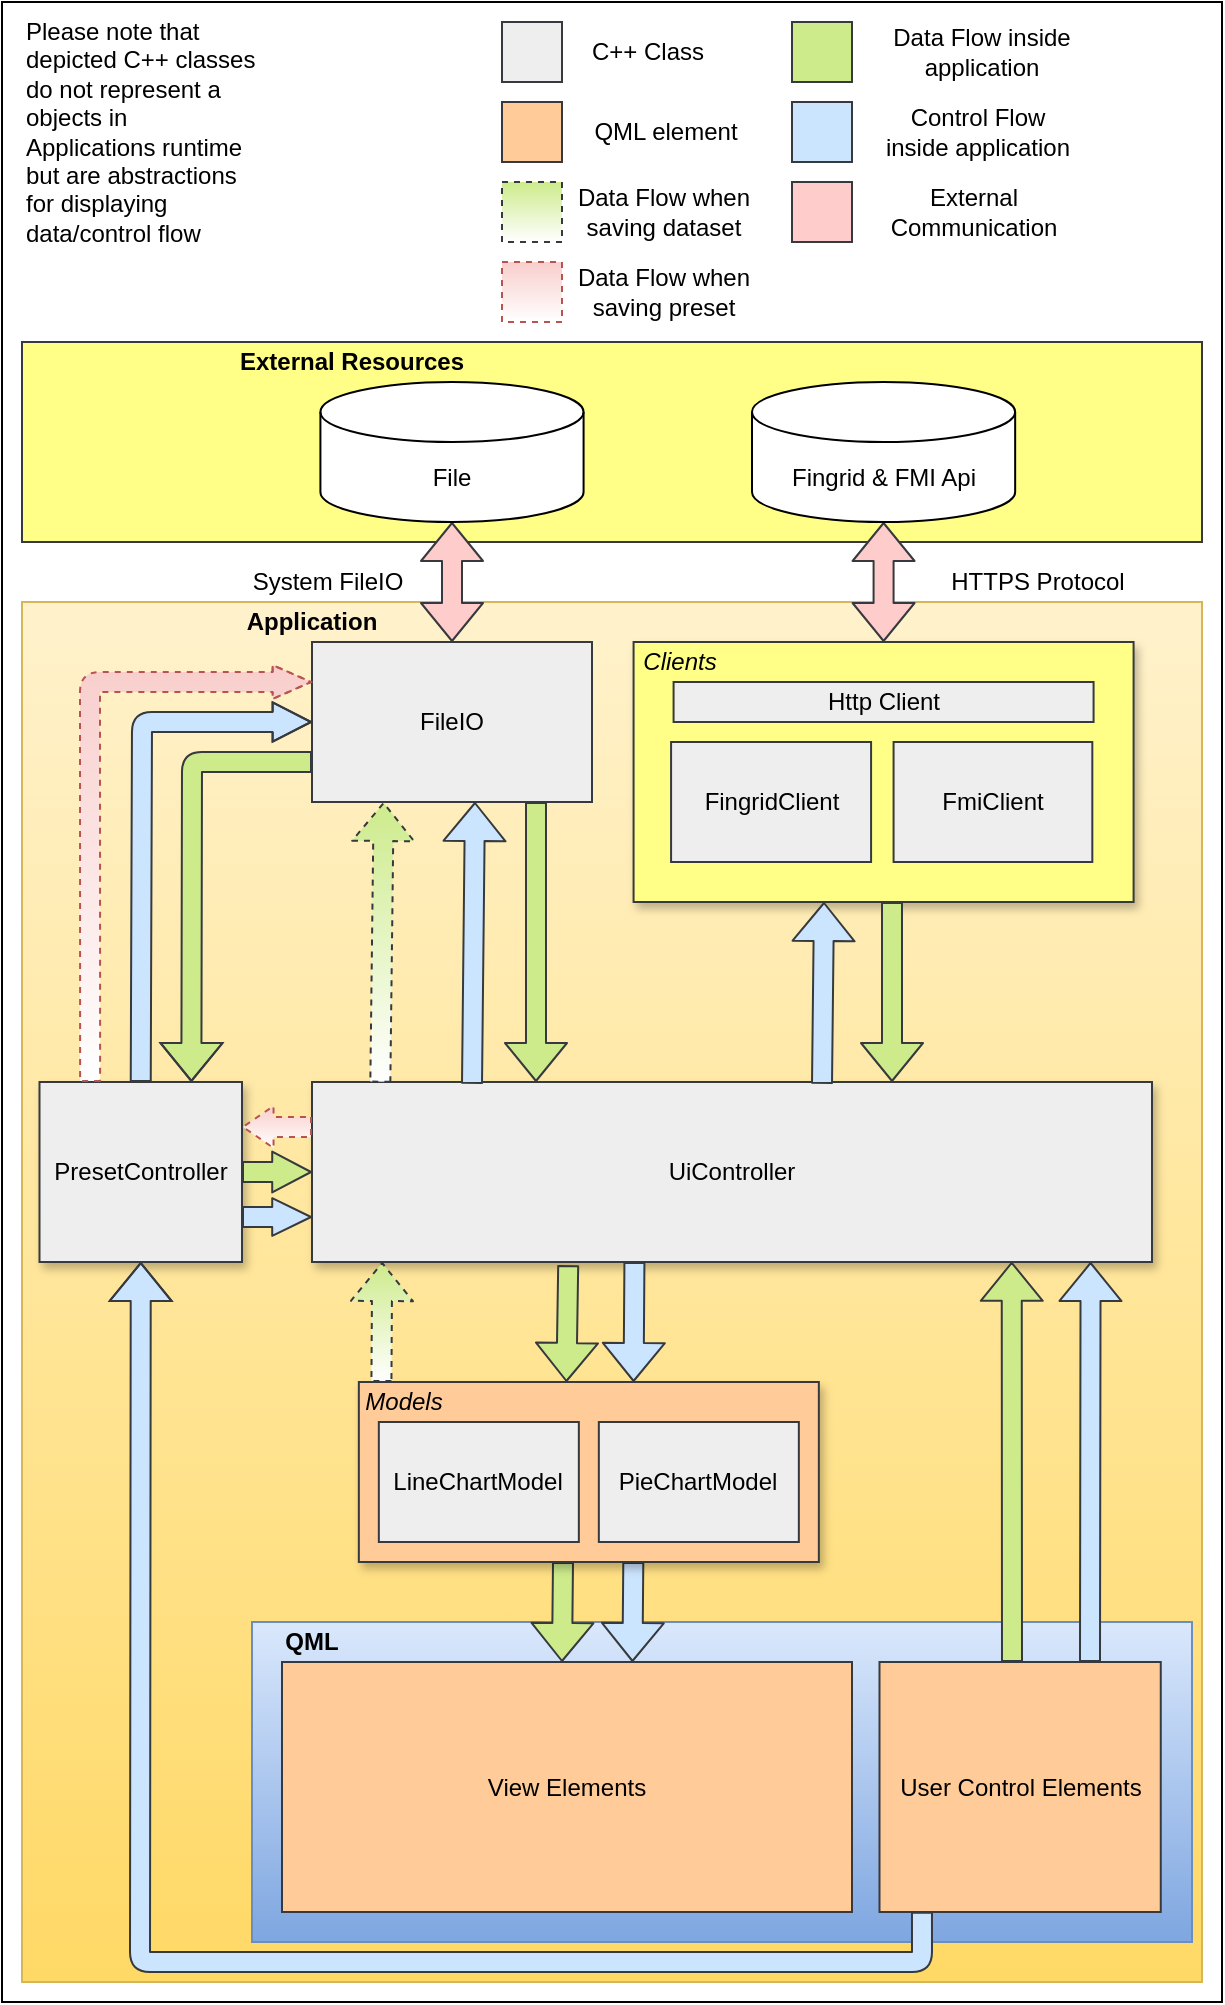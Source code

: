 <mxfile version="14.6.0" type="device"><diagram id="9JFMzWGi-F0_QQ0Y33Ph" name="Page-1"><mxGraphModel dx="1550" dy="2032" grid="1" gridSize="10" guides="1" tooltips="1" connect="1" arrows="1" fold="1" page="1" pageScale="1" pageWidth="827" pageHeight="1169" math="0" shadow="0"><root><mxCell id="0"/><mxCell id="1" parent="0"/><mxCell id="nJQdmMvgQoEOE2wq-I3l-93" value="" style="rounded=0;whiteSpace=wrap;html=1;" parent="1" vertex="1"><mxGeometry x="50" y="-10" width="610" height="1000" as="geometry"/></mxCell><mxCell id="nJQdmMvgQoEOE2wq-I3l-94" value="" style="rounded=0;whiteSpace=wrap;html=1;gradientColor=#ffd966;fillColor=#fff2cc;strokeColor=#d6b656;" parent="1" vertex="1"><mxGeometry x="60" y="290" width="590" height="690" as="geometry"/></mxCell><mxCell id="nJQdmMvgQoEOE2wq-I3l-2" value="" style="rounded=0;whiteSpace=wrap;html=1;fillColor=#ffff88;strokeColor=#36393d;" parent="1" vertex="1"><mxGeometry x="60" y="160" width="590" height="100" as="geometry"/></mxCell><mxCell id="nJQdmMvgQoEOE2wq-I3l-24" value="FileIO" style="rounded=0;whiteSpace=wrap;html=1;fillColor=#eeeeee;strokeColor=#36393d;" parent="1" vertex="1"><mxGeometry x="205" y="310" width="140" height="80" as="geometry"/></mxCell><mxCell id="nJQdmMvgQoEOE2wq-I3l-28" value="HTTPS Protocol" style="text;html=1;strokeColor=none;fillColor=none;align=center;verticalAlign=middle;whiteSpace=wrap;rounded=0;" parent="1" vertex="1"><mxGeometry x="519.79" y="270" width="96" height="20" as="geometry"/></mxCell><mxCell id="nJQdmMvgQoEOE2wq-I3l-29" value="System FileIO" style="text;html=1;strokeColor=none;fillColor=none;align=center;verticalAlign=middle;whiteSpace=wrap;rounded=0;" parent="1" vertex="1"><mxGeometry x="165" y="270" width="96" height="20" as="geometry"/></mxCell><mxCell id="nJQdmMvgQoEOE2wq-I3l-30" value="UiController" style="rounded=0;whiteSpace=wrap;html=1;fillColor=#eeeeee;strokeColor=#36393d;shadow=1;" parent="1" vertex="1"><mxGeometry x="205" y="530" width="420" height="90" as="geometry"/></mxCell><mxCell id="nJQdmMvgQoEOE2wq-I3l-76" value="" style="shape=flexArrow;endArrow=classic;html=1;exitX=0.178;exitY=1.012;exitDx=0;exitDy=0;exitPerimeter=0;fillColor=#cce5ff;strokeColor=#36393d;" parent="1" edge="1"><mxGeometry width="50" height="50" relative="1" as="geometry"><mxPoint x="366.22" y="620" as="sourcePoint"/><mxPoint x="365.79" y="680" as="targetPoint"/></mxGeometry></mxCell><mxCell id="nJQdmMvgQoEOE2wq-I3l-77" value="" style="shape=flexArrow;endArrow=classic;html=1;fillColor=#cdeb8b;strokeColor=#36393d;exitX=0.305;exitY=1.017;exitDx=0;exitDy=0;exitPerimeter=0;" parent="1" source="nJQdmMvgQoEOE2wq-I3l-30" edge="1"><mxGeometry width="50" height="50" relative="1" as="geometry"><mxPoint x="332.71" y="640" as="sourcePoint"/><mxPoint x="332.21" y="680" as="targetPoint"/></mxGeometry></mxCell><mxCell id="nJQdmMvgQoEOE2wq-I3l-78" value="" style="rounded=0;whiteSpace=wrap;html=1;gradientColor=#7ea6e0;fillColor=#dae8fc;strokeColor=#6c8ebf;" parent="1" vertex="1"><mxGeometry x="175" y="800" width="470" height="160" as="geometry"/></mxCell><mxCell id="nJQdmMvgQoEOE2wq-I3l-79" value="View Elements" style="whiteSpace=wrap;html=1;fillColor=#ffcc99;strokeColor=#36393d;" parent="1" vertex="1"><mxGeometry x="190" y="820" width="285" height="125" as="geometry"/></mxCell><mxCell id="nJQdmMvgQoEOE2wq-I3l-80" value="User Control Elements" style="whiteSpace=wrap;html=1;fillColor=#ffcc99;strokeColor=#36393d;" parent="1" vertex="1"><mxGeometry x="488.75" y="820" width="140.63" height="125" as="geometry"/></mxCell><mxCell id="nJQdmMvgQoEOE2wq-I3l-96" value="&lt;b&gt;Application&lt;/b&gt;" style="text;html=1;strokeColor=none;fillColor=none;align=center;verticalAlign=middle;whiteSpace=wrap;rounded=0;" parent="1" vertex="1"><mxGeometry x="185" y="290" width="40" height="20" as="geometry"/></mxCell><mxCell id="nJQdmMvgQoEOE2wq-I3l-97" value="" style="whiteSpace=wrap;html=1;aspect=fixed;fillColor=#cdeb8b;strokeColor=#36393d;" parent="1" vertex="1"><mxGeometry x="445" width="30" height="30" as="geometry"/></mxCell><mxCell id="nJQdmMvgQoEOE2wq-I3l-98" value="Data Flow inside application" style="text;html=1;strokeColor=none;fillColor=none;align=center;verticalAlign=middle;whiteSpace=wrap;rounded=0;" parent="1" vertex="1"><mxGeometry x="490" y="5" width="100" height="20" as="geometry"/></mxCell><mxCell id="nJQdmMvgQoEOE2wq-I3l-100" value="Control Flow inside application" style="text;html=1;strokeColor=none;fillColor=none;align=center;verticalAlign=middle;whiteSpace=wrap;rounded=0;" parent="1" vertex="1"><mxGeometry x="486" y="45" width="104" height="20" as="geometry"/></mxCell><mxCell id="nJQdmMvgQoEOE2wq-I3l-103" value="" style="whiteSpace=wrap;html=1;aspect=fixed;fillColor=#eeeeee;strokeColor=#36393d;" parent="1" vertex="1"><mxGeometry x="300" width="30" height="30" as="geometry"/></mxCell><mxCell id="nJQdmMvgQoEOE2wq-I3l-104" value="C++ Class" style="text;html=1;strokeColor=none;fillColor=none;align=center;verticalAlign=middle;whiteSpace=wrap;rounded=0;" parent="1" vertex="1"><mxGeometry x="342.5" y="5" width="60" height="20" as="geometry"/></mxCell><mxCell id="nJQdmMvgQoEOE2wq-I3l-105" value="" style="whiteSpace=wrap;html=1;aspect=fixed;fillColor=#ffcc99;strokeColor=#36393d;" parent="1" vertex="1"><mxGeometry x="300" y="40" width="30" height="30" as="geometry"/></mxCell><mxCell id="nJQdmMvgQoEOE2wq-I3l-106" value="QML element" style="text;html=1;strokeColor=none;fillColor=none;align=center;verticalAlign=middle;whiteSpace=wrap;rounded=0;" parent="1" vertex="1"><mxGeometry x="342.5" y="45" width="77.5" height="20" as="geometry"/></mxCell><mxCell id="nJQdmMvgQoEOE2wq-I3l-3" value="&lt;b&gt;External Resources&lt;/b&gt;" style="text;html=1;strokeColor=none;fillColor=none;align=center;verticalAlign=middle;whiteSpace=wrap;rounded=0;" parent="1" vertex="1"><mxGeometry x="165" y="160" width="120" height="20" as="geometry"/></mxCell><mxCell id="nJQdmMvgQoEOE2wq-I3l-108" value="Please note that depicted C++ classes do not represent a objects in Applications runtime but are abstractions for displaying data/control flow" style="text;html=1;strokeColor=none;fillColor=none;align=left;verticalAlign=middle;whiteSpace=wrap;rounded=0;" parent="1" vertex="1"><mxGeometry x="60" width="120" height="110" as="geometry"/></mxCell><mxCell id="0O3IPdokngqs7vH_6N07-15" value="" style="shape=flexArrow;endArrow=classic;html=1;entryX=0.5;entryY=1;entryDx=0;entryDy=0;exitX=0.097;exitY=0.004;exitDx=0;exitDy=0;fillColor=#cdeb8b;strokeColor=#36393d;exitPerimeter=0;gradientColor=#ffffff;dashed=1;" parent="1" edge="1"><mxGeometry width="50" height="50" relative="1" as="geometry"><mxPoint x="239.164" y="530.36" as="sourcePoint"/><mxPoint x="240.84" y="390" as="targetPoint"/></mxGeometry></mxCell><mxCell id="0O3IPdokngqs7vH_6N07-18" value="" style="shape=flexArrow;endArrow=classic;html=1;fillColor=#cdeb8b;strokeColor=#36393d;" parent="1" edge="1"><mxGeometry width="50" height="50" relative="1" as="geometry"><mxPoint x="317" y="390" as="sourcePoint"/><mxPoint x="317" y="530" as="targetPoint"/></mxGeometry></mxCell><mxCell id="0O3IPdokngqs7vH_6N07-24" value="" style="shape=flexArrow;endArrow=classic;html=1;fillColor=#cdeb8b;strokeColor=#36393d;" parent="1" edge="1"><mxGeometry width="50" height="50" relative="1" as="geometry"><mxPoint x="330.5" y="770" as="sourcePoint"/><mxPoint x="330" y="820" as="targetPoint"/></mxGeometry></mxCell><mxCell id="0O3IPdokngqs7vH_6N07-25" value="" style="shape=flexArrow;endArrow=classic;html=1;exitX=0.178;exitY=1.012;exitDx=0;exitDy=0;exitPerimeter=0;fillColor=#cce5ff;strokeColor=#36393d;" parent="1" edge="1"><mxGeometry width="50" height="50" relative="1" as="geometry"><mxPoint x="365.65" y="770.0" as="sourcePoint"/><mxPoint x="365.22" y="820" as="targetPoint"/></mxGeometry></mxCell><mxCell id="0O3IPdokngqs7vH_6N07-30" value="" style="shape=flexArrow;endArrow=classic;html=1;entryX=0.17;entryY=1;entryDx=0;entryDy=0;fillColor=#cdeb8b;strokeColor=#36393d;entryPerimeter=0;gradientColor=#ffffff;dashed=1;" parent="1" edge="1"><mxGeometry width="50" height="50" relative="1" as="geometry"><mxPoint x="239.71" y="680" as="sourcePoint"/><mxPoint x="240.088" y="620" as="targetPoint"/></mxGeometry></mxCell><mxCell id="0O3IPdokngqs7vH_6N07-31" value="" style="shape=flexArrow;endArrow=classic;html=1;exitX=0.089;exitY=0.01;exitDx=0;exitDy=0;fillColor=#cce5ff;strokeColor=#36393d;exitPerimeter=0;entryX=0.187;entryY=1.018;entryDx=0;entryDy=0;entryPerimeter=0;" parent="1" edge="1"><mxGeometry width="50" height="50" relative="1" as="geometry"><mxPoint x="285.004" y="530.9" as="sourcePoint"/><mxPoint x="286.48" y="390.0" as="targetPoint"/></mxGeometry></mxCell><mxCell id="0O3IPdokngqs7vH_6N07-33" value="" style="shape=flexArrow;endArrow=classic;html=1;entryX=0.833;entryY=0.999;entryDx=0;entryDy=0;fillColor=#cdeb8b;strokeColor=#36393d;entryPerimeter=0;" parent="1" target="nJQdmMvgQoEOE2wq-I3l-30" edge="1"><mxGeometry width="50" height="50" relative="1" as="geometry"><mxPoint x="555" y="820" as="sourcePoint"/><mxPoint x="556.68" y="814.64" as="targetPoint"/></mxGeometry></mxCell><mxCell id="0O3IPdokngqs7vH_6N07-34" value="" style="shape=flexArrow;endArrow=classic;html=1;entryX=0.833;entryY=0.999;entryDx=0;entryDy=0;fillColor=#cce5ff;strokeColor=#36393d;entryPerimeter=0;" parent="1" edge="1"><mxGeometry width="50" height="50" relative="1" as="geometry"><mxPoint x="594" y="820" as="sourcePoint"/><mxPoint x="594.28" y="620.0" as="targetPoint"/></mxGeometry></mxCell><mxCell id="0O3IPdokngqs7vH_6N07-39" value="&lt;b&gt;QML&lt;/b&gt;" style="text;html=1;strokeColor=none;fillColor=none;align=center;verticalAlign=middle;whiteSpace=wrap;rounded=0;shadow=1;" parent="1" vertex="1"><mxGeometry x="185" y="800" width="40" height="20" as="geometry"/></mxCell><mxCell id="0O3IPdokngqs7vH_6N07-43" value="" style="group" parent="1" vertex="1" connectable="0"><mxGeometry x="365.79" y="320" width="250" height="120" as="geometry"/></mxCell><mxCell id="0O3IPdokngqs7vH_6N07-40" value="" style="rounded=0;whiteSpace=wrap;html=1;shadow=1;fillColor=#ffff88;strokeColor=#36393d;" parent="0O3IPdokngqs7vH_6N07-43" vertex="1"><mxGeometry y="-10" width="250" height="130" as="geometry"/></mxCell><mxCell id="XvTC4NZC5yYP5jGiPd7o-32" value="Http Client" style="rounded=0;whiteSpace=wrap;html=1;fillColor=#eeeeee;strokeColor=#36393d;" parent="0O3IPdokngqs7vH_6N07-43" vertex="1"><mxGeometry x="20" y="10" width="210" height="20" as="geometry"/></mxCell><mxCell id="nJQdmMvgQoEOE2wq-I3l-5" value="FingridClient" style="rounded=0;whiteSpace=wrap;html=1;fillColor=#eeeeee;strokeColor=#36393d;" parent="0O3IPdokngqs7vH_6N07-43" vertex="1"><mxGeometry x="18.75" y="40" width="100" height="60" as="geometry"/></mxCell><mxCell id="nJQdmMvgQoEOE2wq-I3l-6" value="FmiClient" style="rounded=0;whiteSpace=wrap;html=1;fillColor=#eeeeee;strokeColor=#36393d;" parent="0O3IPdokngqs7vH_6N07-43" vertex="1"><mxGeometry x="130" y="40" width="99.37" height="60" as="geometry"/></mxCell><mxCell id="0O3IPdokngqs7vH_6N07-44" value="&lt;i&gt;Clients&lt;/i&gt;" style="text;html=1;strokeColor=none;fillColor=none;align=center;verticalAlign=middle;whiteSpace=wrap;rounded=0;shadow=1;" parent="0O3IPdokngqs7vH_6N07-43" vertex="1"><mxGeometry y="-10" width="45.79" height="20" as="geometry"/></mxCell><mxCell id="0O3IPdokngqs7vH_6N07-45" value="" style="shape=flexArrow;endArrow=classic;html=1;exitX=0.089;exitY=0.01;exitDx=0;exitDy=0;fillColor=#cce5ff;strokeColor=#36393d;exitPerimeter=0;" parent="0O3IPdokngqs7vH_6N07-43" edge="1"><mxGeometry width="50" height="50" relative="1" as="geometry"><mxPoint x="94.214" y="210.9" as="sourcePoint"/><mxPoint x="95.21" y="120" as="targetPoint"/></mxGeometry></mxCell><mxCell id="nJQdmMvgQoEOE2wq-I3l-27" value="" style="shape=flexArrow;endArrow=classic;startArrow=classic;html=1;entryX=0.5;entryY=1;entryDx=0;entryDy=0;entryPerimeter=0;exitX=0.5;exitY=0;exitDx=0;exitDy=0;fillColor=#ffcccc;strokeColor=#36393d;" parent="1" source="0O3IPdokngqs7vH_6N07-40" target="0O3IPdokngqs7vH_6N07-62" edge="1"><mxGeometry width="50" height="50" relative="1" as="geometry"><mxPoint x="457.5" y="320" as="sourcePoint"/><mxPoint x="490.792" y="230" as="targetPoint"/><Array as="points"/></mxGeometry></mxCell><mxCell id="0O3IPdokngqs7vH_6N07-46" value="" style="shape=flexArrow;endArrow=classic;html=1;fillColor=#cdeb8b;strokeColor=#36393d;" parent="1" edge="1"><mxGeometry width="50" height="50" relative="1" as="geometry"><mxPoint x="495" y="440" as="sourcePoint"/><mxPoint x="495" y="530" as="targetPoint"/></mxGeometry></mxCell><mxCell id="0O3IPdokngqs7vH_6N07-60" value="" style="group" parent="1" vertex="1" connectable="0"><mxGeometry x="228.42" y="680" width="230" height="90" as="geometry"/></mxCell><mxCell id="0O3IPdokngqs7vH_6N07-47" value="" style="rounded=0;whiteSpace=wrap;html=1;shadow=1;fillColor=#ffcc99;strokeColor=#36393d;" parent="0O3IPdokngqs7vH_6N07-60" vertex="1"><mxGeometry width="230" height="90" as="geometry"/></mxCell><mxCell id="0O3IPdokngqs7vH_6N07-48" value="LineChartModel" style="rounded=0;whiteSpace=wrap;html=1;fillColor=#eeeeee;strokeColor=#36393d;" parent="0O3IPdokngqs7vH_6N07-60" vertex="1"><mxGeometry x="10" y="20" width="100" height="60" as="geometry"/></mxCell><mxCell id="0O3IPdokngqs7vH_6N07-51" value="PieChartModel" style="rounded=0;whiteSpace=wrap;html=1;fillColor=#eeeeee;strokeColor=#36393d;" parent="0O3IPdokngqs7vH_6N07-60" vertex="1"><mxGeometry x="120" y="20" width="100" height="60" as="geometry"/></mxCell><mxCell id="0O3IPdokngqs7vH_6N07-59" value="&lt;i&gt;Models&lt;/i&gt;" style="text;html=1;strokeColor=none;fillColor=none;align=center;verticalAlign=middle;whiteSpace=wrap;rounded=0;shadow=1;" parent="0O3IPdokngqs7vH_6N07-60" vertex="1"><mxGeometry width="45.79" height="20" as="geometry"/></mxCell><mxCell id="0O3IPdokngqs7vH_6N07-62" value="Fingrid &amp;amp; FMI Api" style="shape=cylinder3;whiteSpace=wrap;html=1;boundedLbl=1;backgroundOutline=1;size=15;" parent="1" vertex="1"><mxGeometry x="425" y="180" width="131.58" height="70" as="geometry"/></mxCell><mxCell id="0O3IPdokngqs7vH_6N07-63" value="" style="shape=flexArrow;endArrow=classic;startArrow=classic;html=1;entryX=0.5;entryY=1;entryDx=0;entryDy=0;entryPerimeter=0;exitX=0.5;exitY=0;exitDx=0;exitDy=0;fillColor=#ffcccc;strokeColor=#36393d;" parent="1" target="0O3IPdokngqs7vH_6N07-64" edge="1"><mxGeometry width="50" height="50" relative="1" as="geometry"><mxPoint x="275" y="310" as="sourcePoint"/><mxPoint x="275.002" y="230" as="targetPoint"/><Array as="points"/></mxGeometry></mxCell><mxCell id="0O3IPdokngqs7vH_6N07-64" value="File" style="shape=cylinder3;whiteSpace=wrap;html=1;boundedLbl=1;backgroundOutline=1;size=15;" parent="1" vertex="1"><mxGeometry x="209.21" y="180" width="131.58" height="70" as="geometry"/></mxCell><mxCell id="0O3IPdokngqs7vH_6N07-70" value="" style="whiteSpace=wrap;html=1;aspect=fixed;fillColor=#cdeb8b;strokeColor=#36393d;dashed=1;gradientColor=#ffffff;" parent="1" vertex="1"><mxGeometry x="300" y="80" width="30" height="30" as="geometry"/></mxCell><mxCell id="0O3IPdokngqs7vH_6N07-71" value="Data Flow when saving dataset" style="text;html=1;strokeColor=none;fillColor=none;align=center;verticalAlign=middle;whiteSpace=wrap;rounded=0;dashed=1;" parent="1" vertex="1"><mxGeometry x="331.25" y="85" width="100" height="20" as="geometry"/></mxCell><mxCell id="0O3IPdokngqs7vH_6N07-72" value="External Communication" style="text;html=1;strokeColor=none;fillColor=none;align=center;verticalAlign=middle;whiteSpace=wrap;rounded=0;" parent="1" vertex="1"><mxGeometry x="483.75" y="85" width="104" height="20" as="geometry"/></mxCell><mxCell id="0O3IPdokngqs7vH_6N07-73" value="" style="whiteSpace=wrap;html=1;aspect=fixed;fillColor=#ffcccc;strokeColor=#36393d;" parent="1" vertex="1"><mxGeometry x="445" y="80" width="30" height="30" as="geometry"/></mxCell><mxCell id="0O3IPdokngqs7vH_6N07-74" value="" style="whiteSpace=wrap;html=1;aspect=fixed;fillColor=#cce5ff;strokeColor=#36393d;" parent="1" vertex="1"><mxGeometry x="445" y="40" width="30" height="30" as="geometry"/></mxCell><mxCell id="sQacjSPV4zx7ImVFmRWN-3" value="" style="whiteSpace=wrap;html=1;aspect=fixed;strokeColor=#b85450;dashed=1;fillColor=#f8cecc;gradientColor=#ffffff;" vertex="1" parent="1"><mxGeometry x="300" y="120" width="30" height="30" as="geometry"/></mxCell><mxCell id="sQacjSPV4zx7ImVFmRWN-4" value="Data Flow when saving preset" style="text;html=1;strokeColor=none;fillColor=none;align=center;verticalAlign=middle;whiteSpace=wrap;rounded=0;dashed=1;" vertex="1" parent="1"><mxGeometry x="331.25" y="125" width="100" height="20" as="geometry"/></mxCell><mxCell id="sQacjSPV4zx7ImVFmRWN-5" value="PresetController" style="rounded=0;whiteSpace=wrap;html=1;fillColor=#eeeeee;strokeColor=#36393d;shadow=1;" vertex="1" parent="1"><mxGeometry x="68.75" y="530" width="101.25" height="90" as="geometry"/></mxCell><mxCell id="sQacjSPV4zx7ImVFmRWN-8" value="" style="shape=flexArrow;endArrow=classic;html=1;entryX=0;entryY=0.25;entryDx=0;entryDy=0;fillColor=#f8cecc;strokeColor=#b85450;dashed=1;exitX=0.25;exitY=0;exitDx=0;exitDy=0;gradientColor=#ffffff;endWidth=5.968;endSize=6.065;" edge="1" parent="1" source="sQacjSPV4zx7ImVFmRWN-5" target="nJQdmMvgQoEOE2wq-I3l-24"><mxGeometry width="50" height="50" relative="1" as="geometry"><mxPoint x="165" y="500" as="sourcePoint"/><mxPoint x="130" y="500" as="targetPoint"/><Array as="points"><mxPoint x="94" y="330"/></Array></mxGeometry></mxCell><mxCell id="sQacjSPV4zx7ImVFmRWN-9" value="" style="shape=flexArrow;endArrow=classic;html=1;exitX=0.151;exitY=0.999;exitDx=0;exitDy=0;exitPerimeter=0;fillColor=#cce5ff;strokeColor=#36393d;entryX=0.5;entryY=1;entryDx=0;entryDy=0;" edge="1" parent="1" source="nJQdmMvgQoEOE2wq-I3l-80" target="sQacjSPV4zx7ImVFmRWN-5"><mxGeometry width="50" height="50" relative="1" as="geometry"><mxPoint x="500.43" y="945" as="sourcePoint"/><mxPoint x="500.0" y="1005" as="targetPoint"/><Array as="points"><mxPoint x="510" y="970"/><mxPoint x="119" y="970"/></Array></mxGeometry></mxCell><mxCell id="sQacjSPV4zx7ImVFmRWN-10" value="" style="shape=flexArrow;endArrow=classic;html=1;fillColor=#cdeb8b;strokeColor=#36393d;exitX=0;exitY=0.75;exitDx=0;exitDy=0;entryX=0.75;entryY=0;entryDx=0;entryDy=0;" edge="1" parent="1" source="nJQdmMvgQoEOE2wq-I3l-24" target="sQacjSPV4zx7ImVFmRWN-5"><mxGeometry width="50" height="50" relative="1" as="geometry"><mxPoint x="150" y="370" as="sourcePoint"/><mxPoint x="150" y="510" as="targetPoint"/><Array as="points"><mxPoint x="145" y="370"/></Array></mxGeometry></mxCell><mxCell id="sQacjSPV4zx7ImVFmRWN-11" value="" style="shape=flexArrow;endArrow=classic;html=1;exitX=0.5;exitY=0;exitDx=0;exitDy=0;fillColor=#cce5ff;strokeColor=#36393d;entryX=0;entryY=0.5;entryDx=0;entryDy=0;endWidth=8.71;endSize=6.065;" edge="1" parent="1" source="sQacjSPV4zx7ImVFmRWN-5" target="nJQdmMvgQoEOE2wq-I3l-24"><mxGeometry width="50" height="50" relative="1" as="geometry"><mxPoint x="110.004" y="500.9" as="sourcePoint"/><mxPoint x="111.48" y="360" as="targetPoint"/><Array as="points"><mxPoint x="120" y="350"/></Array></mxGeometry></mxCell><mxCell id="sQacjSPV4zx7ImVFmRWN-12" value="" style="shape=flexArrow;endArrow=classic;html=1;fillColor=#cdeb8b;strokeColor=#36393d;exitX=1;exitY=0.5;exitDx=0;exitDy=0;entryX=0;entryY=0.5;entryDx=0;entryDy=0;endWidth=9.444;endSize=6.131;" edge="1" parent="1" source="sQacjSPV4zx7ImVFmRWN-5" target="nJQdmMvgQoEOE2wq-I3l-30"><mxGeometry width="50" height="50" relative="1" as="geometry"><mxPoint x="190" y="600" as="sourcePoint"/><mxPoint x="190" y="740" as="targetPoint"/></mxGeometry></mxCell><mxCell id="sQacjSPV4zx7ImVFmRWN-13" value="" style="shape=flexArrow;endArrow=classic;html=1;exitX=1;exitY=0.75;exitDx=0;exitDy=0;fillColor=#cce5ff;strokeColor=#36393d;entryX=0;entryY=0.75;entryDx=0;entryDy=0;endWidth=7.778;endSize=6.131;" edge="1" parent="1" source="sQacjSPV4zx7ImVFmRWN-5" target="nJQdmMvgQoEOE2wq-I3l-30"><mxGeometry width="50" height="50" relative="1" as="geometry"><mxPoint x="240.004" y="710.9" as="sourcePoint"/><mxPoint x="241.48" y="570" as="targetPoint"/></mxGeometry></mxCell><mxCell id="sQacjSPV4zx7ImVFmRWN-6" value="" style="shape=flexArrow;endArrow=classic;html=1;entryX=1;entryY=0.25;entryDx=0;entryDy=0;fillColor=#f8cecc;strokeColor=#b85450;dashed=1;exitX=0;exitY=0.25;exitDx=0;exitDy=0;gradientColor=#ffffff;endWidth=10;endSize=4.758;" edge="1" parent="1" source="nJQdmMvgQoEOE2wq-I3l-30" target="sQacjSPV4zx7ImVFmRWN-5"><mxGeometry width="50" height="50" relative="1" as="geometry"><mxPoint x="204.0" y="560" as="sourcePoint"/><mxPoint x="204.378" y="500" as="targetPoint"/></mxGeometry></mxCell></root></mxGraphModel></diagram></mxfile>